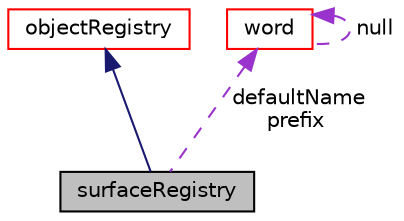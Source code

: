 digraph "surfaceRegistry"
{
  bgcolor="transparent";
  edge [fontname="Helvetica",fontsize="10",labelfontname="Helvetica",labelfontsize="10"];
  node [fontname="Helvetica",fontsize="10",shape=record];
  Node1 [label="surfaceRegistry",height=0.2,width=0.4,color="black", fillcolor="grey75", style="filled", fontcolor="black"];
  Node2 -> Node1 [dir="back",color="midnightblue",fontsize="10",style="solid",fontname="Helvetica"];
  Node2 [label="objectRegistry",height=0.2,width=0.4,color="red",URL="$a01726.html",tooltip="Registry of regIOobjects. "];
  Node3 -> Node1 [dir="back",color="darkorchid3",fontsize="10",style="dashed",label=" defaultName\nprefix" ,fontname="Helvetica"];
  Node3 [label="word",height=0.2,width=0.4,color="red",URL="$a02968.html",tooltip="A class for handling words, derived from string. "];
  Node3 -> Node3 [dir="back",color="darkorchid3",fontsize="10",style="dashed",label=" null" ,fontname="Helvetica"];
}
